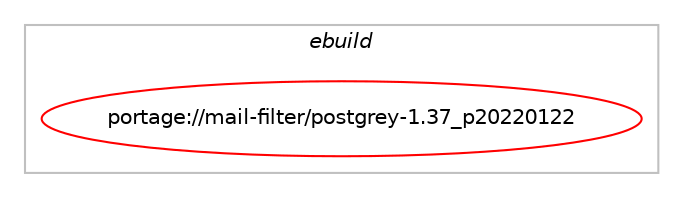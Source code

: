digraph prolog {

# *************
# Graph options
# *************

newrank=true;
concentrate=true;
compound=true;
graph [rankdir=LR,fontname=Helvetica,fontsize=10,ranksep=1.5];#, ranksep=2.5, nodesep=0.2];
edge  [arrowhead=vee];
node  [fontname=Helvetica,fontsize=10];

# **********
# The ebuild
# **********

subgraph cluster_leftcol {
color=gray;
label=<<i>ebuild</i>>;
id [label="portage://mail-filter/postgrey-1.37_p20220122", color=red, width=4, href="../mail-filter/postgrey-1.37_p20220122.svg"];
}

# ****************
# The dependencies
# ****************

subgraph cluster_midcol {
color=gray;
label=<<i>dependencies</i>>;
subgraph cluster_compile {
fillcolor="#eeeeee";
style=filled;
label=<<i>compile</i>>;
# *** BEGIN UNKNOWN DEPENDENCY TYPE (TODO) ***
# id -> equal(package_dependency(portage://mail-filter/postgrey-1.37_p20220122,install,no,acct-group,postgrey,none,[,,],[],[]))
# *** END UNKNOWN DEPENDENCY TYPE (TODO) ***

# *** BEGIN UNKNOWN DEPENDENCY TYPE (TODO) ***
# id -> equal(package_dependency(portage://mail-filter/postgrey-1.37_p20220122,install,no,acct-user,postgrey,none,[,,],[],[]))
# *** END UNKNOWN DEPENDENCY TYPE (TODO) ***

}
subgraph cluster_compileandrun {
fillcolor="#eeeeee";
style=filled;
label=<<i>compile and run</i>>;
}
subgraph cluster_run {
fillcolor="#eeeeee";
style=filled;
label=<<i>run</i>>;
# *** BEGIN UNKNOWN DEPENDENCY TYPE (TODO) ***
# id -> equal(use_conditional_group(positive,selinux,portage://mail-filter/postgrey-1.37_p20220122,[package_dependency(portage://mail-filter/postgrey-1.37_p20220122,run,no,sec-policy,selinux-postgrey,none,[,,],[],[])]))
# *** END UNKNOWN DEPENDENCY TYPE (TODO) ***

# *** BEGIN UNKNOWN DEPENDENCY TYPE (TODO) ***
# id -> equal(package_dependency(portage://mail-filter/postgrey-1.37_p20220122,run,no,acct-group,postgrey,none,[,,],[],[]))
# *** END UNKNOWN DEPENDENCY TYPE (TODO) ***

# *** BEGIN UNKNOWN DEPENDENCY TYPE (TODO) ***
# id -> equal(package_dependency(portage://mail-filter/postgrey-1.37_p20220122,run,no,acct-user,postgrey,none,[,,],[],[]))
# *** END UNKNOWN DEPENDENCY TYPE (TODO) ***

# *** BEGIN UNKNOWN DEPENDENCY TYPE (TODO) ***
# id -> equal(package_dependency(portage://mail-filter/postgrey-1.37_p20220122,run,no,dev-lang,perl,greaterequal,[5.6.0,,,5.6.0],[],[]))
# *** END UNKNOWN DEPENDENCY TYPE (TODO) ***

# *** BEGIN UNKNOWN DEPENDENCY TYPE (TODO) ***
# id -> equal(package_dependency(portage://mail-filter/postgrey-1.37_p20220122,run,no,dev-perl,BerkeleyDB,none,[,,],[],[]))
# *** END UNKNOWN DEPENDENCY TYPE (TODO) ***

# *** BEGIN UNKNOWN DEPENDENCY TYPE (TODO) ***
# id -> equal(package_dependency(portage://mail-filter/postgrey-1.37_p20220122,run,no,dev-perl,IO-Multiplex,none,[,,],[],[]))
# *** END UNKNOWN DEPENDENCY TYPE (TODO) ***

# *** BEGIN UNKNOWN DEPENDENCY TYPE (TODO) ***
# id -> equal(package_dependency(portage://mail-filter/postgrey-1.37_p20220122,run,no,dev-perl,Net-DNS,none,[,,],[],[]))
# *** END UNKNOWN DEPENDENCY TYPE (TODO) ***

# *** BEGIN UNKNOWN DEPENDENCY TYPE (TODO) ***
# id -> equal(package_dependency(portage://mail-filter/postgrey-1.37_p20220122,run,no,dev-perl,Net-RBLClient,none,[,,],[],[]))
# *** END UNKNOWN DEPENDENCY TYPE (TODO) ***

# *** BEGIN UNKNOWN DEPENDENCY TYPE (TODO) ***
# id -> equal(package_dependency(portage://mail-filter/postgrey-1.37_p20220122,run,no,dev-perl,Net-Server,none,[,,],[],[]))
# *** END UNKNOWN DEPENDENCY TYPE (TODO) ***

# *** BEGIN UNKNOWN DEPENDENCY TYPE (TODO) ***
# id -> equal(package_dependency(portage://mail-filter/postgrey-1.37_p20220122,run,no,dev-perl,NetAddr-IP,none,[,,],[],[]))
# *** END UNKNOWN DEPENDENCY TYPE (TODO) ***

# *** BEGIN UNKNOWN DEPENDENCY TYPE (TODO) ***
# id -> equal(package_dependency(portage://mail-filter/postgrey-1.37_p20220122,run,no,dev-perl,Parse-Syslog,none,[,,],[],[]))
# *** END UNKNOWN DEPENDENCY TYPE (TODO) ***

# *** BEGIN UNKNOWN DEPENDENCY TYPE (TODO) ***
# id -> equal(package_dependency(portage://mail-filter/postgrey-1.37_p20220122,run,no,sys-libs,db,greaterequal,[4.1,,,4.1],[],[]))
# *** END UNKNOWN DEPENDENCY TYPE (TODO) ***

# *** BEGIN UNKNOWN DEPENDENCY TYPE (TODO) ***
# id -> equal(package_dependency(portage://mail-filter/postgrey-1.37_p20220122,run,no,virtual,perl-Digest-SHA,none,[,,],[],[]))
# *** END UNKNOWN DEPENDENCY TYPE (TODO) ***

}
}

# **************
# The candidates
# **************

subgraph cluster_choices {
rank=same;
color=gray;
label=<<i>candidates</i>>;

}

}

